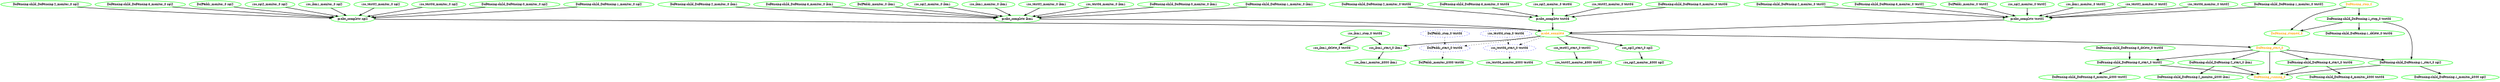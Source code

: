 digraph "g" {
	size = "30,30"
"DoFencing:child_DoFencing:0_delete_0 test03" [ style=bold color="green" fontcolor="black" ]
"rsc_ibm1_monitor_5000 ibm1" [ style=bold color="green" fontcolor="black" ]
"rsc_test03_monitor_5000 test03" [ style=bold color="green" fontcolor="black" ]
"DcIPaddr_monitor_5000 test03" [ style=bold color="green" fontcolor="black" ]
"DoFencing:child_DoFencing:1_start_0 sgi2" [ style=bold color="green" fontcolor="black" ]
"DoFencing:child_DoFencing:0_start_0 test02" [ style=bold color="green" fontcolor="black" ]
"probe_complete" [ style=bold color="green" fontcolor="orange" ]
"probe_complete test03" [ style=bold color="green" fontcolor="black" ]
"rsc_sgi2_monitor_0 test03" [ style=bold color="green" fontcolor="black" ]
"rsc_test02_monitor_0 test03" [ style=bold color="green" fontcolor="black" ]
"DoFencing:child_DoFencing:0_monitor_0 test03" [ style=bold color="green" fontcolor="black" ]
"DoFencing:child_DoFencing:2_monitor_0 test03" [ style=bold color="green" fontcolor="black" ]
"DoFencing:child_DoFencing:3_monitor_0 test03" [ style=bold color="green" fontcolor="black" ]
"probe_complete test02" [ style=bold color="green" fontcolor="black" ]
"DcIPaddr_monitor_0 test02" [ style=bold color="green" fontcolor="black" ]
"rsc_sgi2_monitor_0 test02" [ style=bold color="green" fontcolor="black" ]
"rsc_ibm1_monitor_0 test02" [ style=bold color="green" fontcolor="black" ]
"rsc_test02_monitor_0 test02" [ style=bold color="green" fontcolor="black" ]
"rsc_test03_monitor_0 test02" [ style=bold color="green" fontcolor="black" ]
"DoFencing:child_DoFencing:1_monitor_0 test02" [ style=bold color="green" fontcolor="black" ]
"DoFencing:child_DoFencing:2_monitor_0 test02" [ style=bold color="green" fontcolor="black" ]
"DoFencing:child_DoFencing:3_monitor_0 test02" [ style=bold color="green" fontcolor="black" ]
"probe_complete sgi2" [ style=bold color="green" fontcolor="black" ]
"DcIPaddr_monitor_0 sgi2" [ style=bold color="green" fontcolor="black" ]
"rsc_sgi2_monitor_0 sgi2" [ style=bold color="green" fontcolor="black" ]
"rsc_ibm1_monitor_0 sgi2" [ style=bold color="green" fontcolor="black" ]
"rsc_test02_monitor_0 sgi2" [ style=bold color="green" fontcolor="black" ]
"rsc_test03_monitor_0 sgi2" [ style=bold color="green" fontcolor="black" ]
"DoFencing:child_DoFencing:0_monitor_0 sgi2" [ style=bold color="green" fontcolor="black" ]
"DoFencing:child_DoFencing:1_monitor_0 sgi2" [ style=bold color="green" fontcolor="black" ]
"DoFencing:child_DoFencing:2_monitor_0 sgi2" [ style=bold color="green" fontcolor="black" ]
"DoFencing:child_DoFencing:3_monitor_0 sgi2" [ style=bold color="green" fontcolor="black" ]
"probe_complete ibm1" [ style=bold color="green" fontcolor="black" ]
"DcIPaddr_monitor_0 ibm1" [ style=bold color="green" fontcolor="black" ]
"rsc_sgi2_monitor_0 ibm1" [ style=bold color="green" fontcolor="black" ]
"rsc_ibm1_monitor_0 ibm1" [ style=bold color="green" fontcolor="black" ]
"rsc_test02_monitor_0 ibm1" [ style=bold color="green" fontcolor="black" ]
"rsc_test03_monitor_0 ibm1" [ style=bold color="green" fontcolor="black" ]
"DoFencing:child_DoFencing:0_monitor_0 ibm1" [ style=bold color="green" fontcolor="black" ]
"DoFencing:child_DoFencing:1_monitor_0 ibm1" [ style=bold color="green" fontcolor="black" ]
"DoFencing:child_DoFencing:2_monitor_0 ibm1" [ style=bold color="green" fontcolor="black" ]
"DoFencing:child_DoFencing:3_monitor_0 ibm1" [ style=bold color="green" fontcolor="black" ]
"DcIPaddr_stop_0 test03" [ style="dashed" color="blue" fontcolor="black" ]
"DcIPaddr_start_0 test03" [ style="dashed" color="blue" fontcolor="black" ]
"rsc_sgi2_start_0 sgi2" [ style=bold color="green" fontcolor="black" ]
"rsc_sgi2_monitor_5000 sgi2" [ style=bold color="green" fontcolor="black" ]
"rsc_ibm1_stop_0 test03" [ style=bold color="green" fontcolor="black" ]
"rsc_ibm1_start_0 ibm1" [ style=bold color="green" fontcolor="black" ]
"rsc_ibm1_delete_0 test03" [ style=bold color="green" fontcolor="black" ]
"rsc_test02_start_0 test02" [ style=bold color="green" fontcolor="black" ]
"rsc_test02_monitor_5000 test02" [ style=bold color="green" fontcolor="black" ]
"rsc_test03_stop_0 test03" [ style="dashed" color="blue" fontcolor="black" ]
"rsc_test03_start_0 test03" [ style="dashed" color="blue" fontcolor="black" ]
"DoFencing:child_DoFencing:0_monitor_5000 test02" [ style=bold color="green" fontcolor="black" ]
"DoFencing:child_DoFencing:1_stop_0 test03" [ style=bold color="green" fontcolor="black" ]
"DoFencing:child_DoFencing:1_delete_0 test03" [ style=bold color="green" fontcolor="black" ]
"DoFencing:child_DoFencing:1_monitor_5000 sgi2" [ style=bold color="green" fontcolor="black" ]
"DoFencing:child_DoFencing:2_start_0 ibm1" [ style=bold color="green" fontcolor="black" ]
"DoFencing:child_DoFencing:2_monitor_5000 ibm1" [ style=bold color="green" fontcolor="black" ]
"DoFencing:child_DoFencing:3_start_0 test03" [ style=bold color="green" fontcolor="black" ]
"DoFencing:child_DoFencing:3_monitor_5000 test03" [ style=bold color="green" fontcolor="black" ]
"DoFencing_start_0" [ style=bold color="green" fontcolor="orange" ]
"DoFencing_running_0" [ style=bold color="green" fontcolor="orange" ]
"DoFencing_stop_0" [ style=bold color="green" fontcolor="orange" ]
"DoFencing_stopped_0" [ style=bold color="green" fontcolor="orange" ]
"rsc_ibm1_start_0 ibm1" -> "rsc_ibm1_monitor_5000 ibm1" [ style = bold]
"rsc_test03_start_0 test03" -> "rsc_test03_monitor_5000 test03" [ style = dashed]
"DcIPaddr_start_0 test03" -> "DcIPaddr_monitor_5000 test03" [ style = dashed]
"DoFencing:child_DoFencing:1_stop_0 test03" -> "DoFencing:child_DoFencing:1_start_0 sgi2" [ style = bold]
"DoFencing_start_0" -> "DoFencing:child_DoFencing:1_start_0 sgi2" [ style = bold]
"DoFencing:child_DoFencing:0_delete_0 test03" -> "DoFencing:child_DoFencing:0_start_0 test02" [ style = bold]
"DoFencing_start_0" -> "DoFencing:child_DoFencing:0_start_0 test02" [ style = bold]
"probe_complete test03" -> "probe_complete" [ style = bold]
"probe_complete test02" -> "probe_complete" [ style = bold]
"probe_complete sgi2" -> "probe_complete" [ style = bold]
"probe_complete ibm1" -> "probe_complete" [ style = bold]
"rsc_sgi2_monitor_0 test03" -> "probe_complete test03" [ style = bold]
"rsc_test02_monitor_0 test03" -> "probe_complete test03" [ style = bold]
"DoFencing:child_DoFencing:0_monitor_0 test03" -> "probe_complete test03" [ style = bold]
"DoFencing:child_DoFencing:2_monitor_0 test03" -> "probe_complete test03" [ style = bold]
"DoFencing:child_DoFencing:3_monitor_0 test03" -> "probe_complete test03" [ style = bold]
"DcIPaddr_monitor_0 test02" -> "probe_complete test02" [ style = bold]
"rsc_sgi2_monitor_0 test02" -> "probe_complete test02" [ style = bold]
"rsc_ibm1_monitor_0 test02" -> "probe_complete test02" [ style = bold]
"rsc_test02_monitor_0 test02" -> "probe_complete test02" [ style = bold]
"rsc_test03_monitor_0 test02" -> "probe_complete test02" [ style = bold]
"DoFencing:child_DoFencing:1_monitor_0 test02" -> "probe_complete test02" [ style = bold]
"DoFencing:child_DoFencing:2_monitor_0 test02" -> "probe_complete test02" [ style = bold]
"DoFencing:child_DoFencing:3_monitor_0 test02" -> "probe_complete test02" [ style = bold]
"DcIPaddr_monitor_0 sgi2" -> "probe_complete sgi2" [ style = bold]
"rsc_sgi2_monitor_0 sgi2" -> "probe_complete sgi2" [ style = bold]
"rsc_ibm1_monitor_0 sgi2" -> "probe_complete sgi2" [ style = bold]
"rsc_test02_monitor_0 sgi2" -> "probe_complete sgi2" [ style = bold]
"rsc_test03_monitor_0 sgi2" -> "probe_complete sgi2" [ style = bold]
"DoFencing:child_DoFencing:0_monitor_0 sgi2" -> "probe_complete sgi2" [ style = bold]
"DoFencing:child_DoFencing:1_monitor_0 sgi2" -> "probe_complete sgi2" [ style = bold]
"DoFencing:child_DoFencing:2_monitor_0 sgi2" -> "probe_complete sgi2" [ style = bold]
"DoFencing:child_DoFencing:3_monitor_0 sgi2" -> "probe_complete sgi2" [ style = bold]
"DcIPaddr_monitor_0 ibm1" -> "probe_complete ibm1" [ style = bold]
"rsc_sgi2_monitor_0 ibm1" -> "probe_complete ibm1" [ style = bold]
"rsc_ibm1_monitor_0 ibm1" -> "probe_complete ibm1" [ style = bold]
"rsc_test02_monitor_0 ibm1" -> "probe_complete ibm1" [ style = bold]
"rsc_test03_monitor_0 ibm1" -> "probe_complete ibm1" [ style = bold]
"DoFencing:child_DoFencing:0_monitor_0 ibm1" -> "probe_complete ibm1" [ style = bold]
"DoFencing:child_DoFencing:1_monitor_0 ibm1" -> "probe_complete ibm1" [ style = bold]
"DoFencing:child_DoFencing:2_monitor_0 ibm1" -> "probe_complete ibm1" [ style = bold]
"DoFencing:child_DoFencing:3_monitor_0 ibm1" -> "probe_complete ibm1" [ style = bold]
"probe_complete" -> "DcIPaddr_start_0 test03" [ style = dashed]
"DcIPaddr_stop_0 test03" -> "DcIPaddr_start_0 test03" [ style = dashed]
"probe_complete" -> "rsc_sgi2_start_0 sgi2" [ style = bold]
"rsc_sgi2_start_0 sgi2" -> "rsc_sgi2_monitor_5000 sgi2" [ style = bold]
"probe_complete" -> "rsc_ibm1_start_0 ibm1" [ style = bold]
"rsc_ibm1_stop_0 test03" -> "rsc_ibm1_start_0 ibm1" [ style = bold]
"rsc_ibm1_stop_0 test03" -> "rsc_ibm1_delete_0 test03" [ style = bold]
"probe_complete" -> "rsc_test02_start_0 test02" [ style = bold]
"rsc_test02_start_0 test02" -> "rsc_test02_monitor_5000 test02" [ style = bold]
"probe_complete" -> "rsc_test03_start_0 test03" [ style = dashed]
"rsc_test03_stop_0 test03" -> "rsc_test03_start_0 test03" [ style = dashed]
"DoFencing:child_DoFencing:0_start_0 test02" -> "DoFencing:child_DoFencing:0_monitor_5000 test02" [ style = bold]
"DoFencing_stop_0" -> "DoFencing:child_DoFencing:1_stop_0 test03" [ style = bold]
"DoFencing:child_DoFencing:1_stop_0 test03" -> "DoFencing:child_DoFencing:1_delete_0 test03" [ style = bold]
"DoFencing:child_DoFencing:1_start_0 sgi2" -> "DoFencing:child_DoFencing:1_monitor_5000 sgi2" [ style = bold]
"DoFencing_start_0" -> "DoFencing:child_DoFencing:2_start_0 ibm1" [ style = bold]
"DoFencing:child_DoFencing:2_start_0 ibm1" -> "DoFencing:child_DoFencing:2_monitor_5000 ibm1" [ style = bold]
"DoFencing_start_0" -> "DoFencing:child_DoFencing:3_start_0 test03" [ style = bold]
"DoFencing:child_DoFencing:3_start_0 test03" -> "DoFencing:child_DoFencing:3_monitor_5000 test03" [ style = bold]
"probe_complete" -> "DoFencing_start_0" [ style = bold]
"DoFencing_stopped_0" -> "DoFencing_start_0" [ style = bold]
"DoFencing:child_DoFencing:1_start_0 sgi2" -> "DoFencing_running_0" [ style = bold]
"DoFencing:child_DoFencing:0_start_0 test02" -> "DoFencing_running_0" [ style = bold]
"DoFencing:child_DoFencing:2_start_0 ibm1" -> "DoFencing_running_0" [ style = bold]
"DoFencing:child_DoFencing:3_start_0 test03" -> "DoFencing_running_0" [ style = bold]
"DoFencing_start_0" -> "DoFencing_running_0" [ style = bold]
"DoFencing:child_DoFencing:1_stop_0 test03" -> "DoFencing_stopped_0" [ style = bold]
"DoFencing_stop_0" -> "DoFencing_stopped_0" [ style = bold]
}
